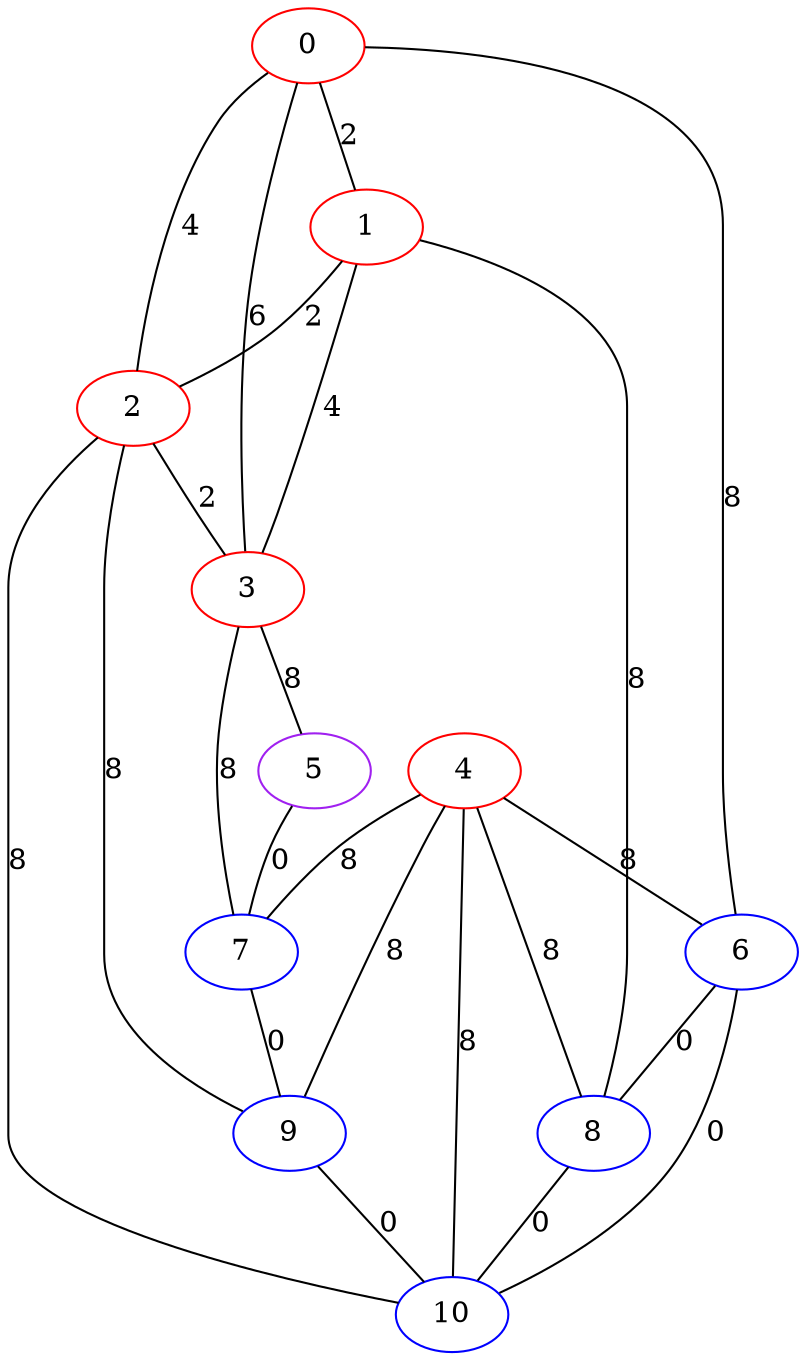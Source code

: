 graph "" {
0 [color=red, weight=1];
1 [color=red, weight=1];
2 [color=red, weight=1];
3 [color=red, weight=1];
4 [color=red, weight=1];
5 [color=purple, weight=4];
6 [color=blue, weight=3];
7 [color=blue, weight=3];
8 [color=blue, weight=3];
9 [color=blue, weight=3];
10 [color=blue, weight=3];
0 -- 1  [key=0, label=2];
0 -- 2  [key=0, label=4];
0 -- 3  [key=0, label=6];
0 -- 6  [key=0, label=8];
1 -- 8  [key=0, label=8];
1 -- 2  [key=0, label=2];
1 -- 3  [key=0, label=4];
2 -- 10  [key=0, label=8];
2 -- 3  [key=0, label=2];
2 -- 9  [key=0, label=8];
3 -- 5  [key=0, label=8];
3 -- 7  [key=0, label=8];
4 -- 8  [key=0, label=8];
4 -- 9  [key=0, label=8];
4 -- 10  [key=0, label=8];
4 -- 6  [key=0, label=8];
4 -- 7  [key=0, label=8];
5 -- 7  [key=0, label=0];
6 -- 8  [key=0, label=0];
6 -- 10  [key=0, label=0];
7 -- 9  [key=0, label=0];
8 -- 10  [key=0, label=0];
9 -- 10  [key=0, label=0];
}
